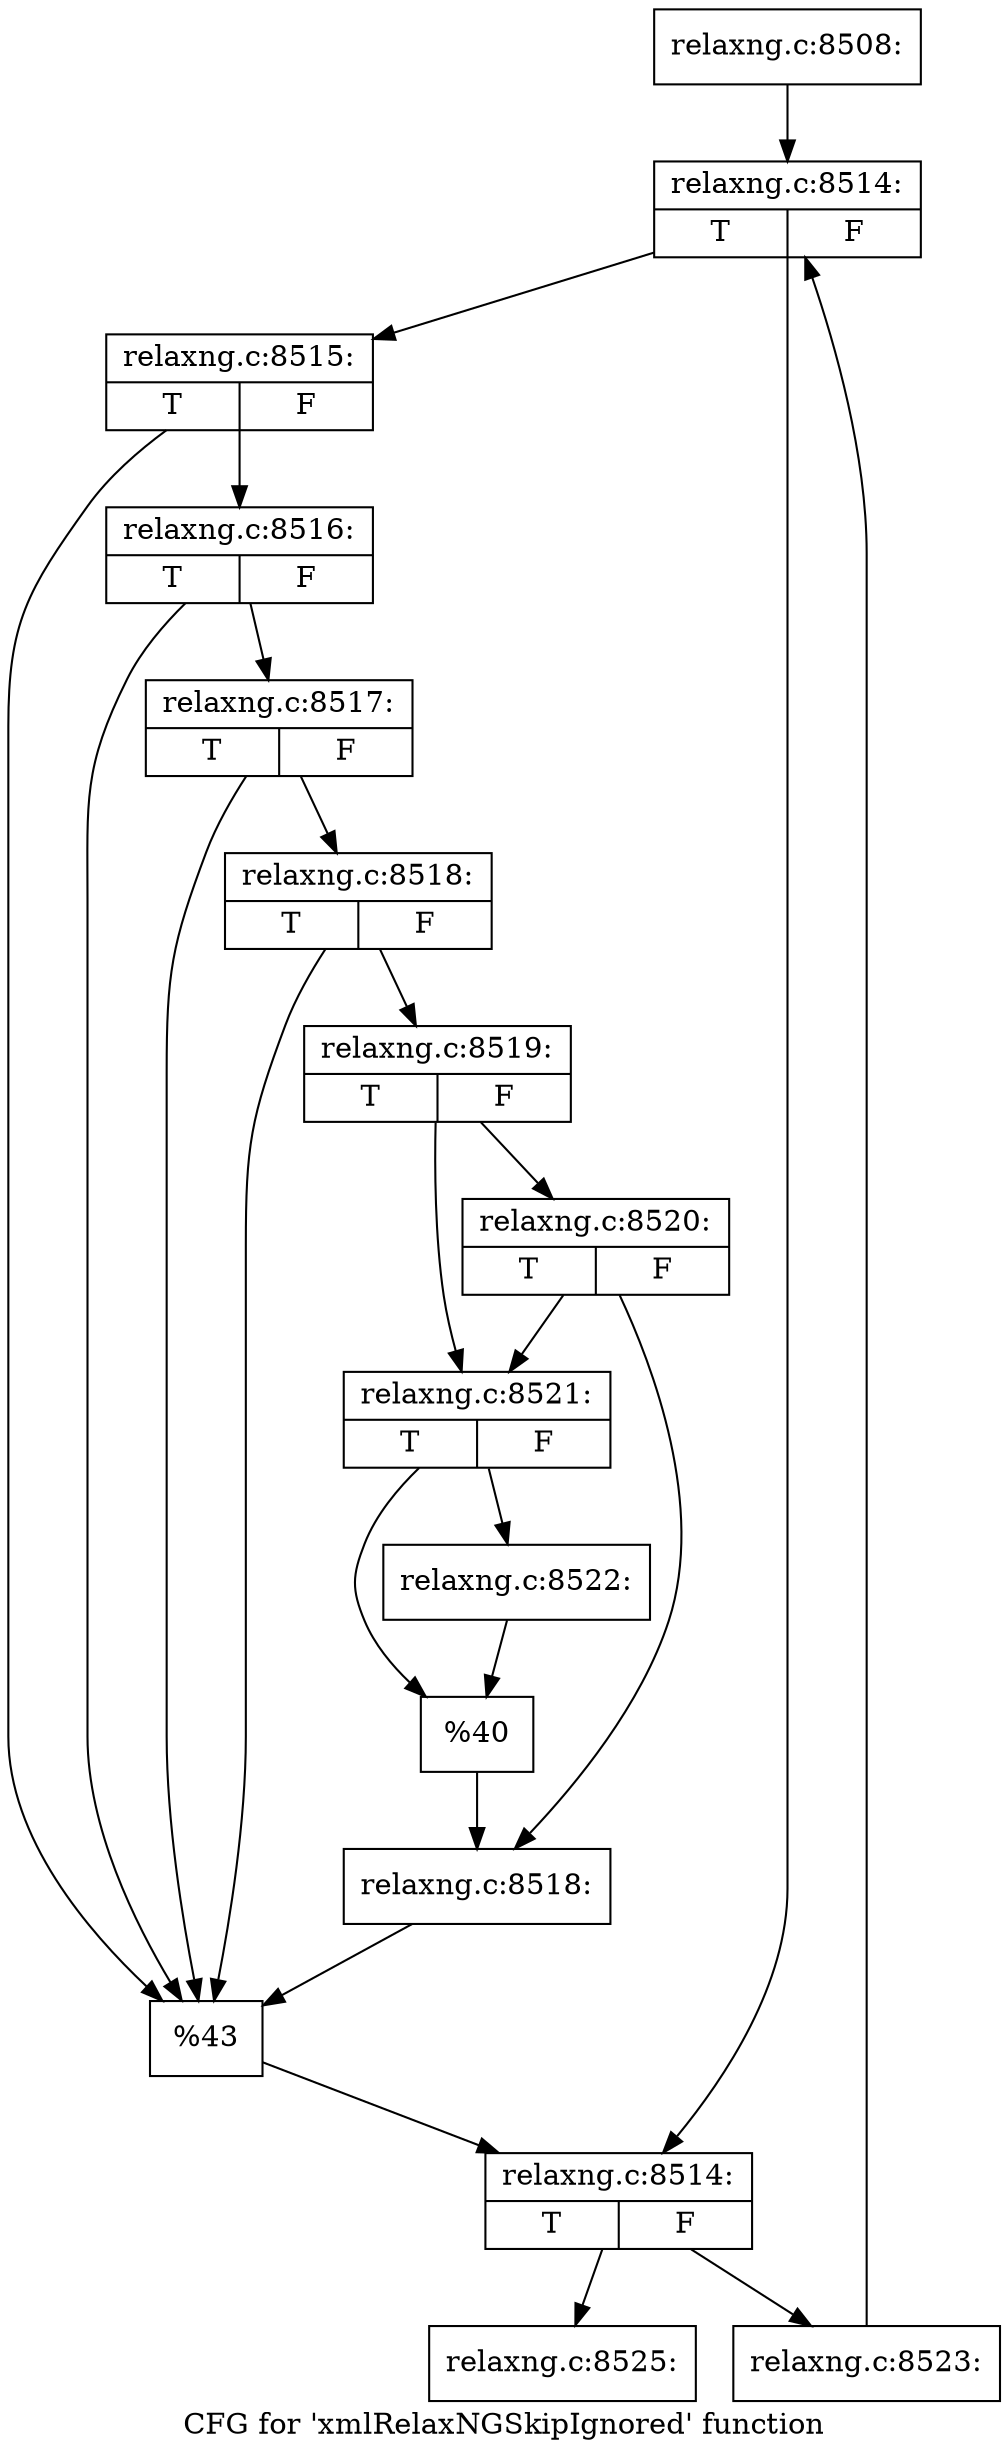 digraph "CFG for 'xmlRelaxNGSkipIgnored' function" {
	label="CFG for 'xmlRelaxNGSkipIgnored' function";

	Node0x3f54290 [shape=record,label="{relaxng.c:8508:}"];
	Node0x3f54290 -> Node0x3f546a0;
	Node0x3f546a0 [shape=record,label="{relaxng.c:8514:|{<s0>T|<s1>F}}"];
	Node0x3f546a0 -> Node0x3f59ca0;
	Node0x3f546a0 -> Node0x3f59c50;
	Node0x3f59ca0 [shape=record,label="{relaxng.c:8515:|{<s0>T|<s1>F}}"];
	Node0x3f59ca0 -> Node0x3f59ef0;
	Node0x3f59ca0 -> Node0x3f5a090;
	Node0x3f5a090 [shape=record,label="{relaxng.c:8516:|{<s0>T|<s1>F}}"];
	Node0x3f5a090 -> Node0x3f59ef0;
	Node0x3f5a090 -> Node0x3f5a010;
	Node0x3f5a010 [shape=record,label="{relaxng.c:8517:|{<s0>T|<s1>F}}"];
	Node0x3f5a010 -> Node0x3f59ef0;
	Node0x3f5a010 -> Node0x3f59f90;
	Node0x3f59f90 [shape=record,label="{relaxng.c:8518:|{<s0>T|<s1>F}}"];
	Node0x3f59f90 -> Node0x3f59ef0;
	Node0x3f59f90 -> Node0x3f59f40;
	Node0x3f59f40 [shape=record,label="{relaxng.c:8519:|{<s0>T|<s1>F}}"];
	Node0x3f59f40 -> Node0x3f5af60;
	Node0x3f59f40 -> Node0x3f5afb0;
	Node0x3f5afb0 [shape=record,label="{relaxng.c:8520:|{<s0>T|<s1>F}}"];
	Node0x3f5afb0 -> Node0x3f5af60;
	Node0x3f5afb0 -> Node0x3f5adb0;
	Node0x3f5af60 [shape=record,label="{relaxng.c:8521:|{<s0>T|<s1>F}}"];
	Node0x3f5af60 -> Node0x3f5b7a0;
	Node0x3f5af60 -> Node0x3f5b7f0;
	Node0x3f5b7f0 [shape=record,label="{relaxng.c:8522:}"];
	Node0x3f5b7f0 -> Node0x3f5b7a0;
	Node0x3f5b7a0 [shape=record,label="{%40}"];
	Node0x3f5b7a0 -> Node0x3f5adb0;
	Node0x3f5adb0 [shape=record,label="{relaxng.c:8518:}"];
	Node0x3f5adb0 -> Node0x3f59ef0;
	Node0x3f59ef0 [shape=record,label="{%43}"];
	Node0x3f59ef0 -> Node0x3f59c50;
	Node0x3f59c50 [shape=record,label="{relaxng.c:8514:|{<s0>T|<s1>F}}"];
	Node0x3f59c50 -> Node0x3f5c1c0;
	Node0x3f59c50 -> Node0x3f54800;
	Node0x3f5c1c0 [shape=record,label="{relaxng.c:8523:}"];
	Node0x3f5c1c0 -> Node0x3f546a0;
	Node0x3f54800 [shape=record,label="{relaxng.c:8525:}"];
}
